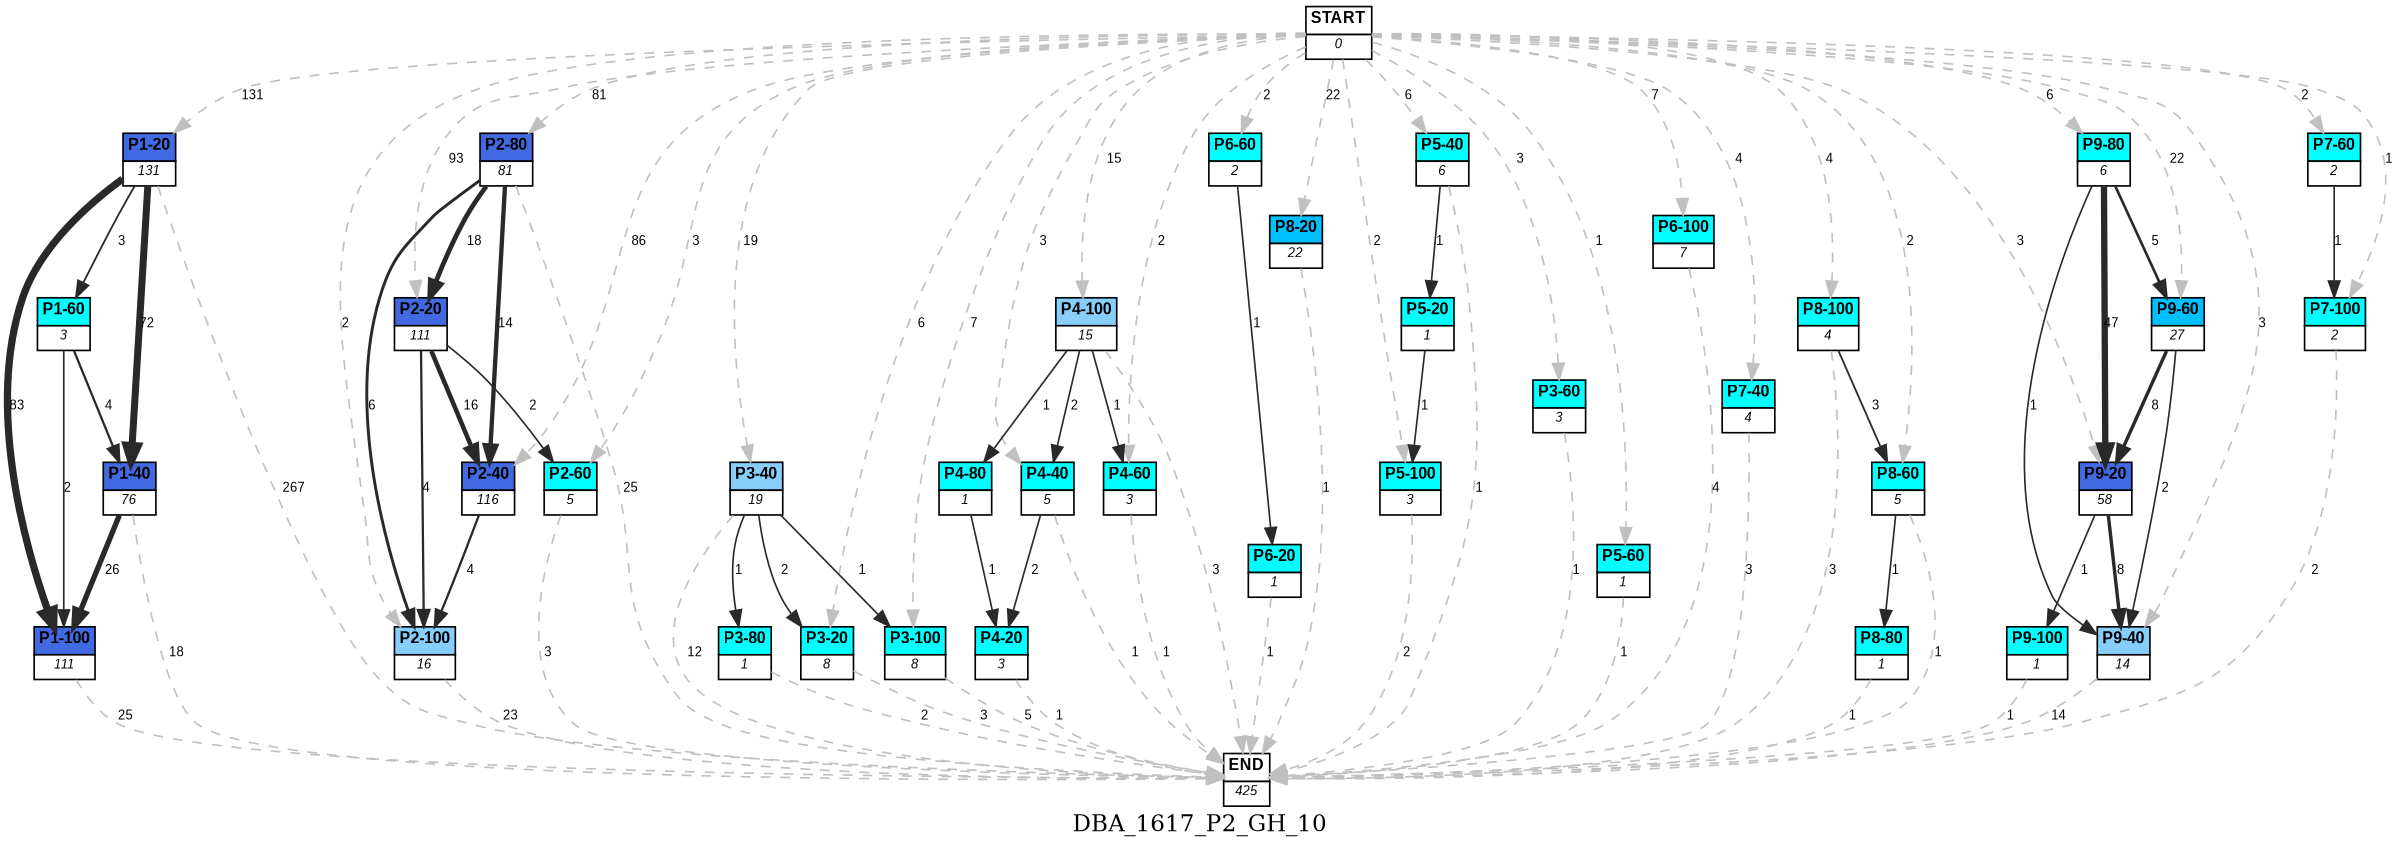digraph DBA_1617_P2_GH_10 {
	label=DBA_1617_P2_GH_10;
	dpi = 150
	size="16,11!";
	margin = 0;
"START" [shape=plain, label=<<table border="0" cellborder="1" cellspacing="0"><tr><td bgcolor="white"><FONT face="Arial" POINT-SIZE="10"><b>START</b></FONT></td></tr><tr><td bgcolor="white"><FONT face="Arial" POINT-SIZE="8"><i>0</i></FONT></td></tr></table>>]

"P1-20" [shape=plain, label=<<table border="0" cellborder="1" cellspacing="0"><tr><td bgcolor="royalblue"><FONT face="Arial" POINT-SIZE="10"><b>P1-20</b></FONT></td></tr><tr><td bgcolor="white"><FONT face="Arial" POINT-SIZE="8"><i>131</i></FONT></td></tr></table>>]

"P2-20" [shape=plain, label=<<table border="0" cellborder="1" cellspacing="0"><tr><td bgcolor="royalblue"><FONT face="Arial" POINT-SIZE="10"><b>P2-20</b></FONT></td></tr><tr><td bgcolor="white"><FONT face="Arial" POINT-SIZE="8"><i>111</i></FONT></td></tr></table>>]

"P1-40" [shape=plain, label=<<table border="0" cellborder="1" cellspacing="0"><tr><td bgcolor="royalblue"><FONT face="Arial" POINT-SIZE="10"><b>P1-40</b></FONT></td></tr><tr><td bgcolor="white"><FONT face="Arial" POINT-SIZE="8"><i>76</i></FONT></td></tr></table>>]

"P1-60" [shape=plain, label=<<table border="0" cellborder="1" cellspacing="0"><tr><td bgcolor="aqua"><FONT face="Arial" POINT-SIZE="10"><b>P1-60</b></FONT></td></tr><tr><td bgcolor="white"><FONT face="Arial" POINT-SIZE="8"><i>3</i></FONT></td></tr></table>>]

"P1-100" [shape=plain, label=<<table border="0" cellborder="1" cellspacing="0"><tr><td bgcolor="royalblue"><FONT face="Arial" POINT-SIZE="10"><b>P1-100</b></FONT></td></tr><tr><td bgcolor="white"><FONT face="Arial" POINT-SIZE="8"><i>111</i></FONT></td></tr></table>>]

"P2-80" [shape=plain, label=<<table border="0" cellborder="1" cellspacing="0"><tr><td bgcolor="royalblue"><FONT face="Arial" POINT-SIZE="10"><b>P2-80</b></FONT></td></tr><tr><td bgcolor="white"><FONT face="Arial" POINT-SIZE="8"><i>81</i></FONT></td></tr></table>>]

"P3-40" [shape=plain, label=<<table border="0" cellborder="1" cellspacing="0"><tr><td bgcolor="lightskyblue"><FONT face="Arial" POINT-SIZE="10"><b>P3-40</b></FONT></td></tr><tr><td bgcolor="white"><FONT face="Arial" POINT-SIZE="8"><i>19</i></FONT></td></tr></table>>]

"P2-40" [shape=plain, label=<<table border="0" cellborder="1" cellspacing="0"><tr><td bgcolor="royalblue"><FONT face="Arial" POINT-SIZE="10"><b>P2-40</b></FONT></td></tr><tr><td bgcolor="white"><FONT face="Arial" POINT-SIZE="8"><i>116</i></FONT></td></tr></table>>]

"P2-100" [shape=plain, label=<<table border="0" cellborder="1" cellspacing="0"><tr><td bgcolor="lightskyblue"><FONT face="Arial" POINT-SIZE="10"><b>P2-100</b></FONT></td></tr><tr><td bgcolor="white"><FONT face="Arial" POINT-SIZE="8"><i>16</i></FONT></td></tr></table>>]

"P3-20" [shape=plain, label=<<table border="0" cellborder="1" cellspacing="0"><tr><td bgcolor="aqua"><FONT face="Arial" POINT-SIZE="10"><b>P3-20</b></FONT></td></tr><tr><td bgcolor="white"><FONT face="Arial" POINT-SIZE="8"><i>8</i></FONT></td></tr></table>>]

"P4-60" [shape=plain, label=<<table border="0" cellborder="1" cellspacing="0"><tr><td bgcolor="aqua"><FONT face="Arial" POINT-SIZE="10"><b>P4-60</b></FONT></td></tr><tr><td bgcolor="white"><FONT face="Arial" POINT-SIZE="8"><i>3</i></FONT></td></tr></table>>]

"P4-100" [shape=plain, label=<<table border="0" cellborder="1" cellspacing="0"><tr><td bgcolor="lightskyblue"><FONT face="Arial" POINT-SIZE="10"><b>P4-100</b></FONT></td></tr><tr><td bgcolor="white"><FONT face="Arial" POINT-SIZE="8"><i>15</i></FONT></td></tr></table>>]

"P5-100" [shape=plain, label=<<table border="0" cellborder="1" cellspacing="0"><tr><td bgcolor="aqua"><FONT face="Arial" POINT-SIZE="10"><b>P5-100</b></FONT></td></tr><tr><td bgcolor="white"><FONT face="Arial" POINT-SIZE="8"><i>3</i></FONT></td></tr></table>>]

"P6-60" [shape=plain, label=<<table border="0" cellborder="1" cellspacing="0"><tr><td bgcolor="aqua"><FONT face="Arial" POINT-SIZE="10"><b>P6-60</b></FONT></td></tr><tr><td bgcolor="white"><FONT face="Arial" POINT-SIZE="8"><i>2</i></FONT></td></tr></table>>]

"P6-20" [shape=plain, label=<<table border="0" cellborder="1" cellspacing="0"><tr><td bgcolor="aqua"><FONT face="Arial" POINT-SIZE="10"><b>P6-20</b></FONT></td></tr><tr><td bgcolor="white"><FONT face="Arial" POINT-SIZE="8"><i>1</i></FONT></td></tr></table>>]

"P8-20" [shape=plain, label=<<table border="0" cellborder="1" cellspacing="0"><tr><td bgcolor="deepskyblue"><FONT face="Arial" POINT-SIZE="10"><b>P8-20</b></FONT></td></tr><tr><td bgcolor="white"><FONT face="Arial" POINT-SIZE="8"><i>22</i></FONT></td></tr></table>>]

"P4-40" [shape=plain, label=<<table border="0" cellborder="1" cellspacing="0"><tr><td bgcolor="aqua"><FONT face="Arial" POINT-SIZE="10"><b>P4-40</b></FONT></td></tr><tr><td bgcolor="white"><FONT face="Arial" POINT-SIZE="8"><i>5</i></FONT></td></tr></table>>]

"P2-60" [shape=plain, label=<<table border="0" cellborder="1" cellspacing="0"><tr><td bgcolor="aqua"><FONT face="Arial" POINT-SIZE="10"><b>P2-60</b></FONT></td></tr><tr><td bgcolor="white"><FONT face="Arial" POINT-SIZE="8"><i>5</i></FONT></td></tr></table>>]

"P3-60" [shape=plain, label=<<table border="0" cellborder="1" cellspacing="0"><tr><td bgcolor="aqua"><FONT face="Arial" POINT-SIZE="10"><b>P3-60</b></FONT></td></tr><tr><td bgcolor="white"><FONT face="Arial" POINT-SIZE="8"><i>3</i></FONT></td></tr></table>>]

"P5-60" [shape=plain, label=<<table border="0" cellborder="1" cellspacing="0"><tr><td bgcolor="aqua"><FONT face="Arial" POINT-SIZE="10"><b>P5-60</b></FONT></td></tr><tr><td bgcolor="white"><FONT face="Arial" POINT-SIZE="8"><i>1</i></FONT></td></tr></table>>]

"P5-40" [shape=plain, label=<<table border="0" cellborder="1" cellspacing="0"><tr><td bgcolor="aqua"><FONT face="Arial" POINT-SIZE="10"><b>P5-40</b></FONT></td></tr><tr><td bgcolor="white"><FONT face="Arial" POINT-SIZE="8"><i>6</i></FONT></td></tr></table>>]

"P5-20" [shape=plain, label=<<table border="0" cellborder="1" cellspacing="0"><tr><td bgcolor="aqua"><FONT face="Arial" POINT-SIZE="10"><b>P5-20</b></FONT></td></tr><tr><td bgcolor="white"><FONT face="Arial" POINT-SIZE="8"><i>1</i></FONT></td></tr></table>>]

"P6-100" [shape=plain, label=<<table border="0" cellborder="1" cellspacing="0"><tr><td bgcolor="aqua"><FONT face="Arial" POINT-SIZE="10"><b>P6-100</b></FONT></td></tr><tr><td bgcolor="white"><FONT face="Arial" POINT-SIZE="8"><i>7</i></FONT></td></tr></table>>]

"P7-40" [shape=plain, label=<<table border="0" cellborder="1" cellspacing="0"><tr><td bgcolor="aqua"><FONT face="Arial" POINT-SIZE="10"><b>P7-40</b></FONT></td></tr><tr><td bgcolor="white"><FONT face="Arial" POINT-SIZE="8"><i>4</i></FONT></td></tr></table>>]

"P8-100" [shape=plain, label=<<table border="0" cellborder="1" cellspacing="0"><tr><td bgcolor="aqua"><FONT face="Arial" POINT-SIZE="10"><b>P8-100</b></FONT></td></tr><tr><td bgcolor="white"><FONT face="Arial" POINT-SIZE="8"><i>4</i></FONT></td></tr></table>>]

"P9-80" [shape=plain, label=<<table border="0" cellborder="1" cellspacing="0"><tr><td bgcolor="aqua"><FONT face="Arial" POINT-SIZE="10"><b>P9-80</b></FONT></td></tr><tr><td bgcolor="white"><FONT face="Arial" POINT-SIZE="8"><i>6</i></FONT></td></tr></table>>]

"P9-20" [shape=plain, label=<<table border="0" cellborder="1" cellspacing="0"><tr><td bgcolor="royalblue"><FONT face="Arial" POINT-SIZE="10"><b>P9-20</b></FONT></td></tr><tr><td bgcolor="white"><FONT face="Arial" POINT-SIZE="8"><i>58</i></FONT></td></tr></table>>]

"P9-100" [shape=plain, label=<<table border="0" cellborder="1" cellspacing="0"><tr><td bgcolor="aqua"><FONT face="Arial" POINT-SIZE="10"><b>P9-100</b></FONT></td></tr><tr><td bgcolor="white"><FONT face="Arial" POINT-SIZE="8"><i>1</i></FONT></td></tr></table>>]

"P3-100" [shape=plain, label=<<table border="0" cellborder="1" cellspacing="0"><tr><td bgcolor="aqua"><FONT face="Arial" POINT-SIZE="10"><b>P3-100</b></FONT></td></tr><tr><td bgcolor="white"><FONT face="Arial" POINT-SIZE="8"><i>8</i></FONT></td></tr></table>>]

"P8-60" [shape=plain, label=<<table border="0" cellborder="1" cellspacing="0"><tr><td bgcolor="aqua"><FONT face="Arial" POINT-SIZE="10"><b>P8-60</b></FONT></td></tr><tr><td bgcolor="white"><FONT face="Arial" POINT-SIZE="8"><i>5</i></FONT></td></tr></table>>]

"P3-80" [shape=plain, label=<<table border="0" cellborder="1" cellspacing="0"><tr><td bgcolor="aqua"><FONT face="Arial" POINT-SIZE="10"><b>P3-80</b></FONT></td></tr><tr><td bgcolor="white"><FONT face="Arial" POINT-SIZE="8"><i>1</i></FONT></td></tr></table>>]

"P7-60" [shape=plain, label=<<table border="0" cellborder="1" cellspacing="0"><tr><td bgcolor="aqua"><FONT face="Arial" POINT-SIZE="10"><b>P7-60</b></FONT></td></tr><tr><td bgcolor="white"><FONT face="Arial" POINT-SIZE="8"><i>2</i></FONT></td></tr></table>>]

"P7-100" [shape=plain, label=<<table border="0" cellborder="1" cellspacing="0"><tr><td bgcolor="aqua"><FONT face="Arial" POINT-SIZE="10"><b>P7-100</b></FONT></td></tr><tr><td bgcolor="white"><FONT face="Arial" POINT-SIZE="8"><i>2</i></FONT></td></tr></table>>]

"P9-60" [shape=plain, label=<<table border="0" cellborder="1" cellspacing="0"><tr><td bgcolor="deepskyblue"><FONT face="Arial" POINT-SIZE="10"><b>P9-60</b></FONT></td></tr><tr><td bgcolor="white"><FONT face="Arial" POINT-SIZE="8"><i>27</i></FONT></td></tr></table>>]

"P9-40" [shape=plain, label=<<table border="0" cellborder="1" cellspacing="0"><tr><td bgcolor="lightskyblue"><FONT face="Arial" POINT-SIZE="10"><b>P9-40</b></FONT></td></tr><tr><td bgcolor="white"><FONT face="Arial" POINT-SIZE="8"><i>14</i></FONT></td></tr></table>>]

"P4-20" [shape=plain, label=<<table border="0" cellborder="1" cellspacing="0"><tr><td bgcolor="aqua"><FONT face="Arial" POINT-SIZE="10"><b>P4-20</b></FONT></td></tr><tr><td bgcolor="white"><FONT face="Arial" POINT-SIZE="8"><i>3</i></FONT></td></tr></table>>]

"P4-80" [shape=plain, label=<<table border="0" cellborder="1" cellspacing="0"><tr><td bgcolor="aqua"><FONT face="Arial" POINT-SIZE="10"><b>P4-80</b></FONT></td></tr><tr><td bgcolor="white"><FONT face="Arial" POINT-SIZE="8"><i>1</i></FONT></td></tr></table>>]

"P8-80" [shape=plain, label=<<table border="0" cellborder="1" cellspacing="0"><tr><td bgcolor="aqua"><FONT face="Arial" POINT-SIZE="10"><b>P8-80</b></FONT></td></tr><tr><td bgcolor="white"><FONT face="Arial" POINT-SIZE="8"><i>1</i></FONT></td></tr></table>>]

"END" [shape=plain, label=<<table border="0" cellborder="1" cellspacing="0"><tr><td bgcolor="white"><FONT face="Arial" POINT-SIZE="10"><b>END</b></FONT></td></tr><tr><td bgcolor="white"><FONT face="Arial" POINT-SIZE="8"><i>425</i></FONT></td></tr></table>>]

"START" -> "P1-20" [ style = dashed color=grey label ="131" labelfloat=false fontname="Arial" fontsize=8]

"START" -> "P2-20" [ style = dashed color=grey label ="93" labelfloat=false fontname="Arial" fontsize=8]

"START" -> "P2-80" [ style = dashed color=grey label ="81" labelfloat=false fontname="Arial" fontsize=8]

"START" -> "P3-40" [ style = dashed color=grey label ="19" labelfloat=false fontname="Arial" fontsize=8]

"START" -> "P2-40" [ style = dashed color=grey label ="86" labelfloat=false fontname="Arial" fontsize=8]

"START" -> "P2-100" [ style = dashed color=grey label ="2" labelfloat=false fontname="Arial" fontsize=8]

"START" -> "P3-20" [ style = dashed color=grey label ="6" labelfloat=false fontname="Arial" fontsize=8]

"START" -> "P4-60" [ style = dashed color=grey label ="2" labelfloat=false fontname="Arial" fontsize=8]

"START" -> "P4-100" [ style = dashed color=grey label ="15" labelfloat=false fontname="Arial" fontsize=8]

"START" -> "P5-100" [ style = dashed color=grey label ="2" labelfloat=false fontname="Arial" fontsize=8]

"START" -> "P6-60" [ style = dashed color=grey label ="2" labelfloat=false fontname="Arial" fontsize=8]

"START" -> "P8-20" [ style = dashed color=grey label ="22" labelfloat=false fontname="Arial" fontsize=8]

"START" -> "P4-40" [ style = dashed color=grey label ="3" labelfloat=false fontname="Arial" fontsize=8]

"START" -> "P2-60" [ style = dashed color=grey label ="3" labelfloat=false fontname="Arial" fontsize=8]

"START" -> "P3-60" [ style = dashed color=grey label ="3" labelfloat=false fontname="Arial" fontsize=8]

"START" -> "P5-60" [ style = dashed color=grey label ="1" labelfloat=false fontname="Arial" fontsize=8]

"START" -> "P5-40" [ style = dashed color=grey label ="6" labelfloat=false fontname="Arial" fontsize=8]

"START" -> "P6-100" [ style = dashed color=grey label ="7" labelfloat=false fontname="Arial" fontsize=8]

"START" -> "P7-40" [ style = dashed color=grey label ="4" labelfloat=false fontname="Arial" fontsize=8]

"START" -> "P8-100" [ style = dashed color=grey label ="4" labelfloat=false fontname="Arial" fontsize=8]

"START" -> "P9-80" [ style = dashed color=grey label ="6" labelfloat=false fontname="Arial" fontsize=8]

"START" -> "P9-20" [ style = dashed color=grey label ="3" labelfloat=false fontname="Arial" fontsize=8]

"START" -> "P3-100" [ style = dashed color=grey label ="7" labelfloat=false fontname="Arial" fontsize=8]

"START" -> "P8-60" [ style = dashed color=grey label ="2" labelfloat=false fontname="Arial" fontsize=8]

"START" -> "P7-60" [ style = dashed color=grey label ="2" labelfloat=false fontname="Arial" fontsize=8]

"START" -> "P7-100" [ style = dashed color=grey label ="1" labelfloat=false fontname="Arial" fontsize=8]

"START" -> "P9-60" [ style = dashed color=grey label ="22" labelfloat=false fontname="Arial" fontsize=8]

"START" -> "P9-40" [ style = dashed color=grey label ="3" labelfloat=false fontname="Arial" fontsize=8]

"P1-20" -> "P1-40" [ color=grey16 penwidth = "4.27666611901606"label ="72" labelfloat=false fontname="Arial" fontsize=8]

"P1-20" -> "P1-60" [ color=grey16 penwidth = "1.09861228866811"label ="3" labelfloat=false fontname="Arial" fontsize=8]

"P1-20" -> "P1-100" [ color=grey16 penwidth = "4.4188406077966"label ="83" labelfloat=false fontname="Arial" fontsize=8]

"P1-20" -> "END" [ style = dashed color=grey label ="267" labelfloat=false fontname="Arial" fontsize=8]

"P2-20" -> "P2-40" [ color=grey16 penwidth = "2.77258872223978"label ="16" labelfloat=false fontname="Arial" fontsize=8]

"P2-20" -> "P2-100" [ color=grey16 penwidth = "1.38629436111989"label ="4" labelfloat=false fontname="Arial" fontsize=8]

"P2-20" -> "P2-60" [ color=grey16 penwidth = "1"label ="2" labelfloat=false fontname="Arial" fontsize=8]

"P1-40" -> "P1-100" [ color=grey16 penwidth = "3.25809653802148"label ="26" labelfloat=false fontname="Arial" fontsize=8]

"P1-40" -> "END" [ style = dashed color=grey label ="18" labelfloat=false fontname="Arial" fontsize=8]

"P1-60" -> "P1-40" [ color=grey16 penwidth = "1.38629436111989"label ="4" labelfloat=false fontname="Arial" fontsize=8]

"P1-60" -> "P1-100" [ color=grey16 penwidth = "1"label ="2" labelfloat=false fontname="Arial" fontsize=8]

"P1-100" -> "END" [ style = dashed color=grey label ="25" labelfloat=false fontname="Arial" fontsize=8]

"P2-80" -> "P2-20" [ color=grey16 penwidth = "2.89037175789616"label ="18" labelfloat=false fontname="Arial" fontsize=8]

"P2-80" -> "P2-40" [ color=grey16 penwidth = "2.63905732961526"label ="14" labelfloat=false fontname="Arial" fontsize=8]

"P2-80" -> "P2-100" [ color=grey16 penwidth = "1.79175946922805"label ="6" labelfloat=false fontname="Arial" fontsize=8]

"P2-80" -> "END" [ style = dashed color=grey label ="25" labelfloat=false fontname="Arial" fontsize=8]

"P3-40" -> "P3-20" [ color=grey16 penwidth = "1"label ="2" labelfloat=false fontname="Arial" fontsize=8]

"P3-40" -> "P3-100" [ color=grey16 penwidth = "1"label ="1" labelfloat=false fontname="Arial" fontsize=8]

"P3-40" -> "P3-80" [ color=grey16 penwidth = "1"label ="1" labelfloat=false fontname="Arial" fontsize=8]

"P3-40" -> "END" [ style = dashed color=grey label ="12" labelfloat=false fontname="Arial" fontsize=8]

"P2-40" -> "P2-100" [ color=grey16 penwidth = "1.38629436111989"label ="4" labelfloat=false fontname="Arial" fontsize=8]

"P2-100" -> "END" [ style = dashed color=grey label ="23" labelfloat=false fontname="Arial" fontsize=8]

"P3-20" -> "END" [ style = dashed color=grey label ="3" labelfloat=false fontname="Arial" fontsize=8]

"P4-60" -> "END" [ style = dashed color=grey label ="1" labelfloat=false fontname="Arial" fontsize=8]

"P4-100" -> "P4-60" [ color=grey16 penwidth = "1"label ="1" labelfloat=false fontname="Arial" fontsize=8]

"P4-100" -> "P4-40" [ color=grey16 penwidth = "1"label ="2" labelfloat=false fontname="Arial" fontsize=8]

"P4-100" -> "P4-80" [ color=grey16 penwidth = "1"label ="1" labelfloat=false fontname="Arial" fontsize=8]

"P4-100" -> "END" [ style = dashed color=grey label ="3" labelfloat=false fontname="Arial" fontsize=8]

"P5-100" -> "END" [ style = dashed color=grey label ="2" labelfloat=false fontname="Arial" fontsize=8]

"P6-60" -> "P6-20" [ color=grey16 penwidth = "1"label ="1" labelfloat=false fontname="Arial" fontsize=8]

"P6-20" -> "END" [ style = dashed color=grey label ="1" labelfloat=false fontname="Arial" fontsize=8]

"P8-20" -> "END" [ style = dashed color=grey label ="1" labelfloat=false fontname="Arial" fontsize=8]

"P4-40" -> "P4-20" [ color=grey16 penwidth = "1"label ="2" labelfloat=false fontname="Arial" fontsize=8]

"P4-40" -> "END" [ style = dashed color=grey label ="1" labelfloat=false fontname="Arial" fontsize=8]

"P2-60" -> "END" [ style = dashed color=grey label ="3" labelfloat=false fontname="Arial" fontsize=8]

"P3-60" -> "END" [ style = dashed color=grey label ="1" labelfloat=false fontname="Arial" fontsize=8]

"P5-60" -> "END" [ style = dashed color=grey label ="1" labelfloat=false fontname="Arial" fontsize=8]

"P5-40" -> "P5-20" [ color=grey16 penwidth = "1"label ="1" labelfloat=false fontname="Arial" fontsize=8]

"P5-40" -> "END" [ style = dashed color=grey label ="1" labelfloat=false fontname="Arial" fontsize=8]

"P5-20" -> "P5-100" [ color=grey16 penwidth = "1"label ="1" labelfloat=false fontname="Arial" fontsize=8]

"P6-100" -> "END" [ style = dashed color=grey label ="4" labelfloat=false fontname="Arial" fontsize=8]

"P7-40" -> "END" [ style = dashed color=grey label ="3" labelfloat=false fontname="Arial" fontsize=8]

"P8-100" -> "P8-60" [ color=grey16 penwidth = "1.09861228866811"label ="3" labelfloat=false fontname="Arial" fontsize=8]

"P8-100" -> "END" [ style = dashed color=grey label ="3" labelfloat=false fontname="Arial" fontsize=8]

"P9-80" -> "P9-20" [ color=grey16 penwidth = "3.85014760171006"label ="47" labelfloat=false fontname="Arial" fontsize=8]

"P9-80" -> "P9-60" [ color=grey16 penwidth = "1.6094379124341"label ="5" labelfloat=false fontname="Arial" fontsize=8]

"P9-80" -> "P9-40" [ color=grey16 penwidth = "1"label ="1" labelfloat=false fontname="Arial" fontsize=8]

"P9-20" -> "P9-100" [ color=grey16 penwidth = "1"label ="1" labelfloat=false fontname="Arial" fontsize=8]

"P9-20" -> "P9-40" [ color=grey16 penwidth = "2.07944154167984"label ="8" labelfloat=false fontname="Arial" fontsize=8]

"P9-100" -> "END" [ style = dashed color=grey label ="1" labelfloat=false fontname="Arial" fontsize=8]

"P3-100" -> "END" [ style = dashed color=grey label ="5" labelfloat=false fontname="Arial" fontsize=8]

"P8-60" -> "P8-80" [ color=grey16 penwidth = "1"label ="1" labelfloat=false fontname="Arial" fontsize=8]

"P8-60" -> "END" [ style = dashed color=grey label ="1" labelfloat=false fontname="Arial" fontsize=8]

"P3-80" -> "END" [ style = dashed color=grey label ="2" labelfloat=false fontname="Arial" fontsize=8]

"P7-60" -> "P7-100" [ color=grey16 penwidth = "1"label ="1" labelfloat=false fontname="Arial" fontsize=8]

"P7-100" -> "END" [ style = dashed color=grey label ="2" labelfloat=false fontname="Arial" fontsize=8]

"P9-60" -> "P9-20" [ color=grey16 penwidth = "2.07944154167984"label ="8" labelfloat=false fontname="Arial" fontsize=8]

"P9-60" -> "P9-40" [ color=grey16 penwidth = "1"label ="2" labelfloat=false fontname="Arial" fontsize=8]

"P9-40" -> "END" [ style = dashed color=grey label ="14" labelfloat=false fontname="Arial" fontsize=8]

"P4-20" -> "END" [ style = dashed color=grey label ="1" labelfloat=false fontname="Arial" fontsize=8]

"P4-80" -> "P4-20" [ color=grey16 penwidth = "1"label ="1" labelfloat=false fontname="Arial" fontsize=8]

"P8-80" -> "END" [ style = dashed color=grey label ="1" labelfloat=false fontname="Arial" fontsize=8]

}
